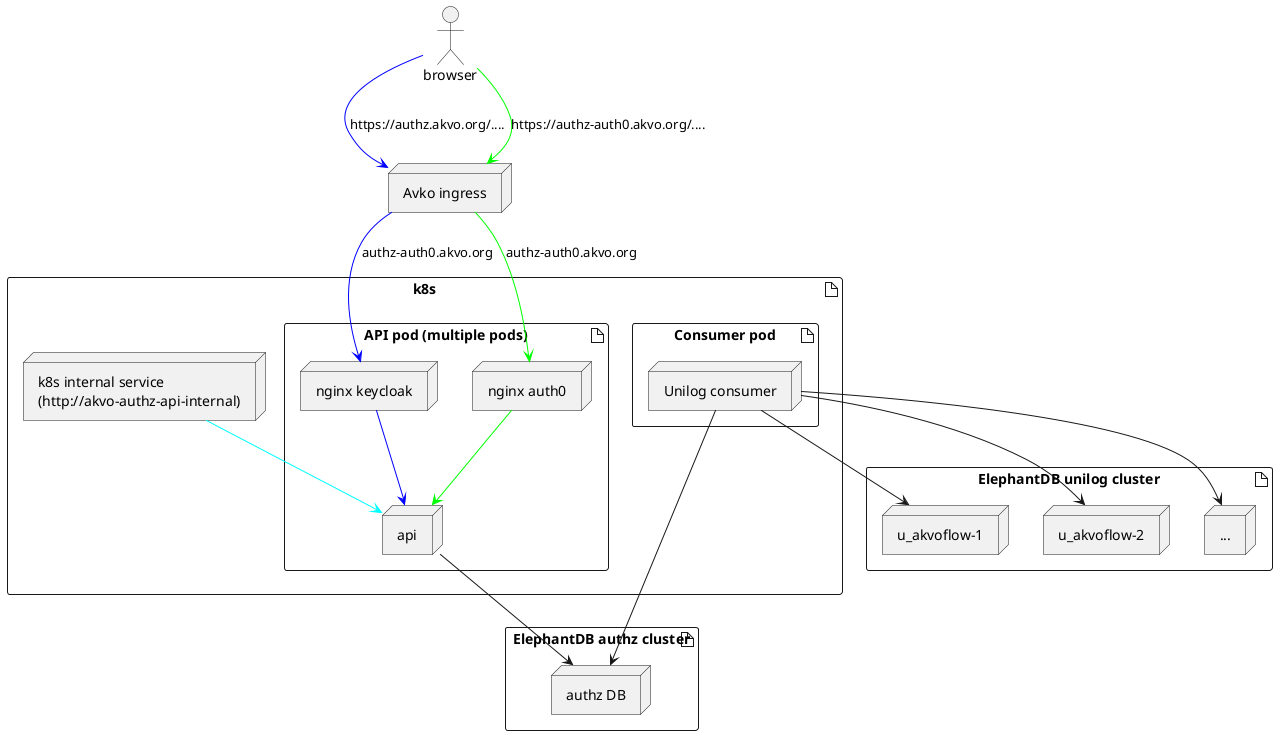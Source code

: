 @startuml

artifact db as "ElephantDB authz cluster" {
    node authzdb as "authz DB"
}

artifact db2 as "ElephantDB unilog cluster" {

    node unilog1 as "u_akvoflow-1"
    node unilog2 as "u_akvoflow-2"
    node unilog3 as "..."
}

artifact k8s as "k8s" {

    artifact api_pod as "API pod (multiple pods)" {

        node kc as "nginx keycloak"
        node auth0 as "nginx auth0"

        node api as "api"

        api --> authzdb

        auth0 -[#00FF00]-> api
        kc -[#0000FF]-> api

    }

    node internal as "k8s internal service
    (http://akvo-authz-api-internal)"
    internal -[#00FFFF]-> api

    artifact consumer_pod as "Consumer pod" {
        node consumer as "Unilog consumer"
        consumer --> authzdb
        consumer --> unilog1
        consumer --> unilog2
        consumer --> unilog3
    }

}

actor browser
node ingress as "Avko ingress"
browser -[#0000FF]-> ingress : https://authz.akvo.org/....
browser -[#00FF00]-> ingress : https://authz-auth0.akvo.org/....
ingress -[#0000FF]-> kc : authz-auth0.akvo.org
ingress -[#00FF00]-> auth0 : authz-auth0.akvo.org


@enduml
